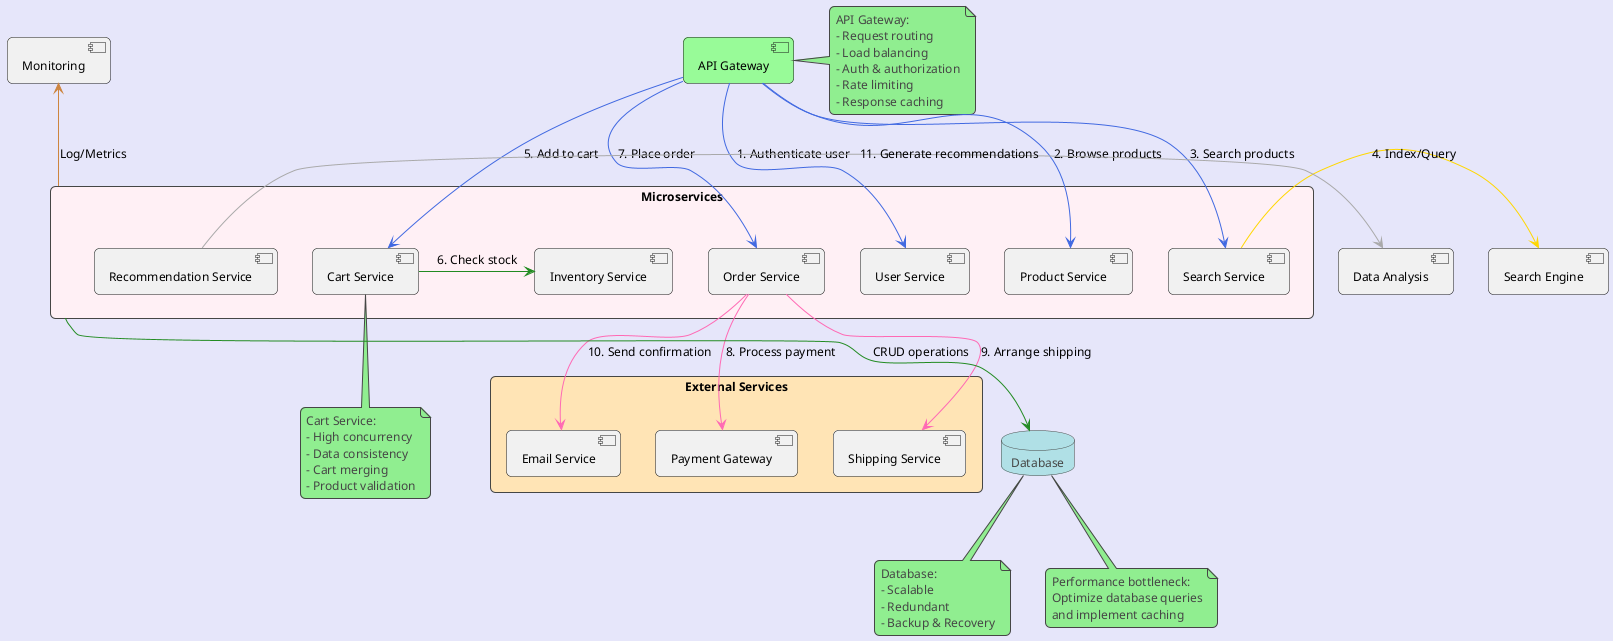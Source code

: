 @startuml E-commerce System Architecture
!theme toy
allowmixing

' Color definitions
!define BACKGROUND_COLOR E6E6FA
!define MICROSERVICES_COLOR FFF0F5
!define API_GATEWAY_COLOR 98FB98
!define DATABASE_COLOR B0E0E6
!define EXTERNAL_SERVICES_COLOR FFE4B5

skinparam backgroundColor BACKGROUND_COLOR
skinparam shadowing false
skinparam RoundCorner 10
skinparam ArrowColor 454645
skinparam DefaultFontName Arial
skinparam DefaultFontSize 12

' Components
component "API Gateway" as APIGateway #API_GATEWAY_COLOR
rectangle "Microservices" as Microservices #MICROSERVICES_COLOR {
    component "User Service" as UserService
    component "Product Service" as ProductService
    component "Cart Service" as CartService
    component "Order Service" as OrderService
    component "Inventory Service" as InventoryService
    component "Search Service" as SearchService
    component "Recommendation Service" as RecommendationService
}
database "Database" as Database #DATABASE_COLOR
rectangle "External Services" as ExternalServices #EXTERNAL_SERVICES_COLOR {
    component "Payment Gateway" as PaymentGateway
    component "Shipping Service" as ShippingService
    component "Email Service" as EmailService
}
component "Monitoring" as Monitoring
component "Search Engine" as SearchEngine
component "Data Analysis" as DataAnalysis

' Relationships
APIGateway -[#4169E1]down-> UserService : "1. Authenticate user"
APIGateway -[#4169E1]down-> ProductService : "2. Browse products"
APIGateway -[#4169E1]down-> SearchService : "3. Search products"
SearchService -[#FFD700]right-> SearchEngine : "4. Index/Query"
APIGateway -[#4169E1]down-> CartService : "5. Add to cart"
CartService -[#228B22]right-> InventoryService : "6. Check stock"
APIGateway -[#4169E1]down-> OrderService : "7. Place order"
OrderService -[#FF69B4]right-> PaymentGateway : "8. Process payment"
OrderService -[#FF69B4]right-> ShippingService : "9. Arrange shipping"
OrderService -[#FF69B4]down-> EmailService : "10. Send confirmation"
RecommendationService -[#A9A9A9]left-> DataAnalysis : "11. Generate recommendations"

Microservices -[#228B22]down-> Database : "CRUD operations"
Microservices -[#CD853F]up-> Monitoring : "Log/Metrics"

' Notes
note right of APIGateway
  API Gateway:
  - Request routing
  - Load balancing
  - Auth & authorization
  - Rate limiting
  - Response caching
end note

note bottom of CartService
  Cart Service:
  - High concurrency
  - Data consistency
  - Cart merging
  - Product validation
end note

note bottom of Database
  Database:
  - Scalable
  - Redundant
  - Backup & Recovery
end note

note "Performance bottleneck:\nOptimize database queries\nand implement caching" as PerformanceNote
Database .. PerformanceNote

@enduml
